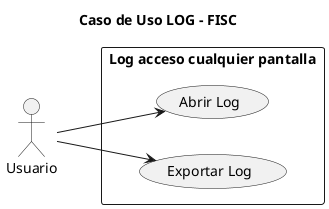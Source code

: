 @startuml
title Caso de Uso LOG - FISC

left to right direction

actor Usuario as user


rectangle "Log acceso cualquier pantalla" {
    usecase "Abrir Log" as log
    usecase "Exportar Log" as exlog
}

user --> log
user --> exlog
@enduml